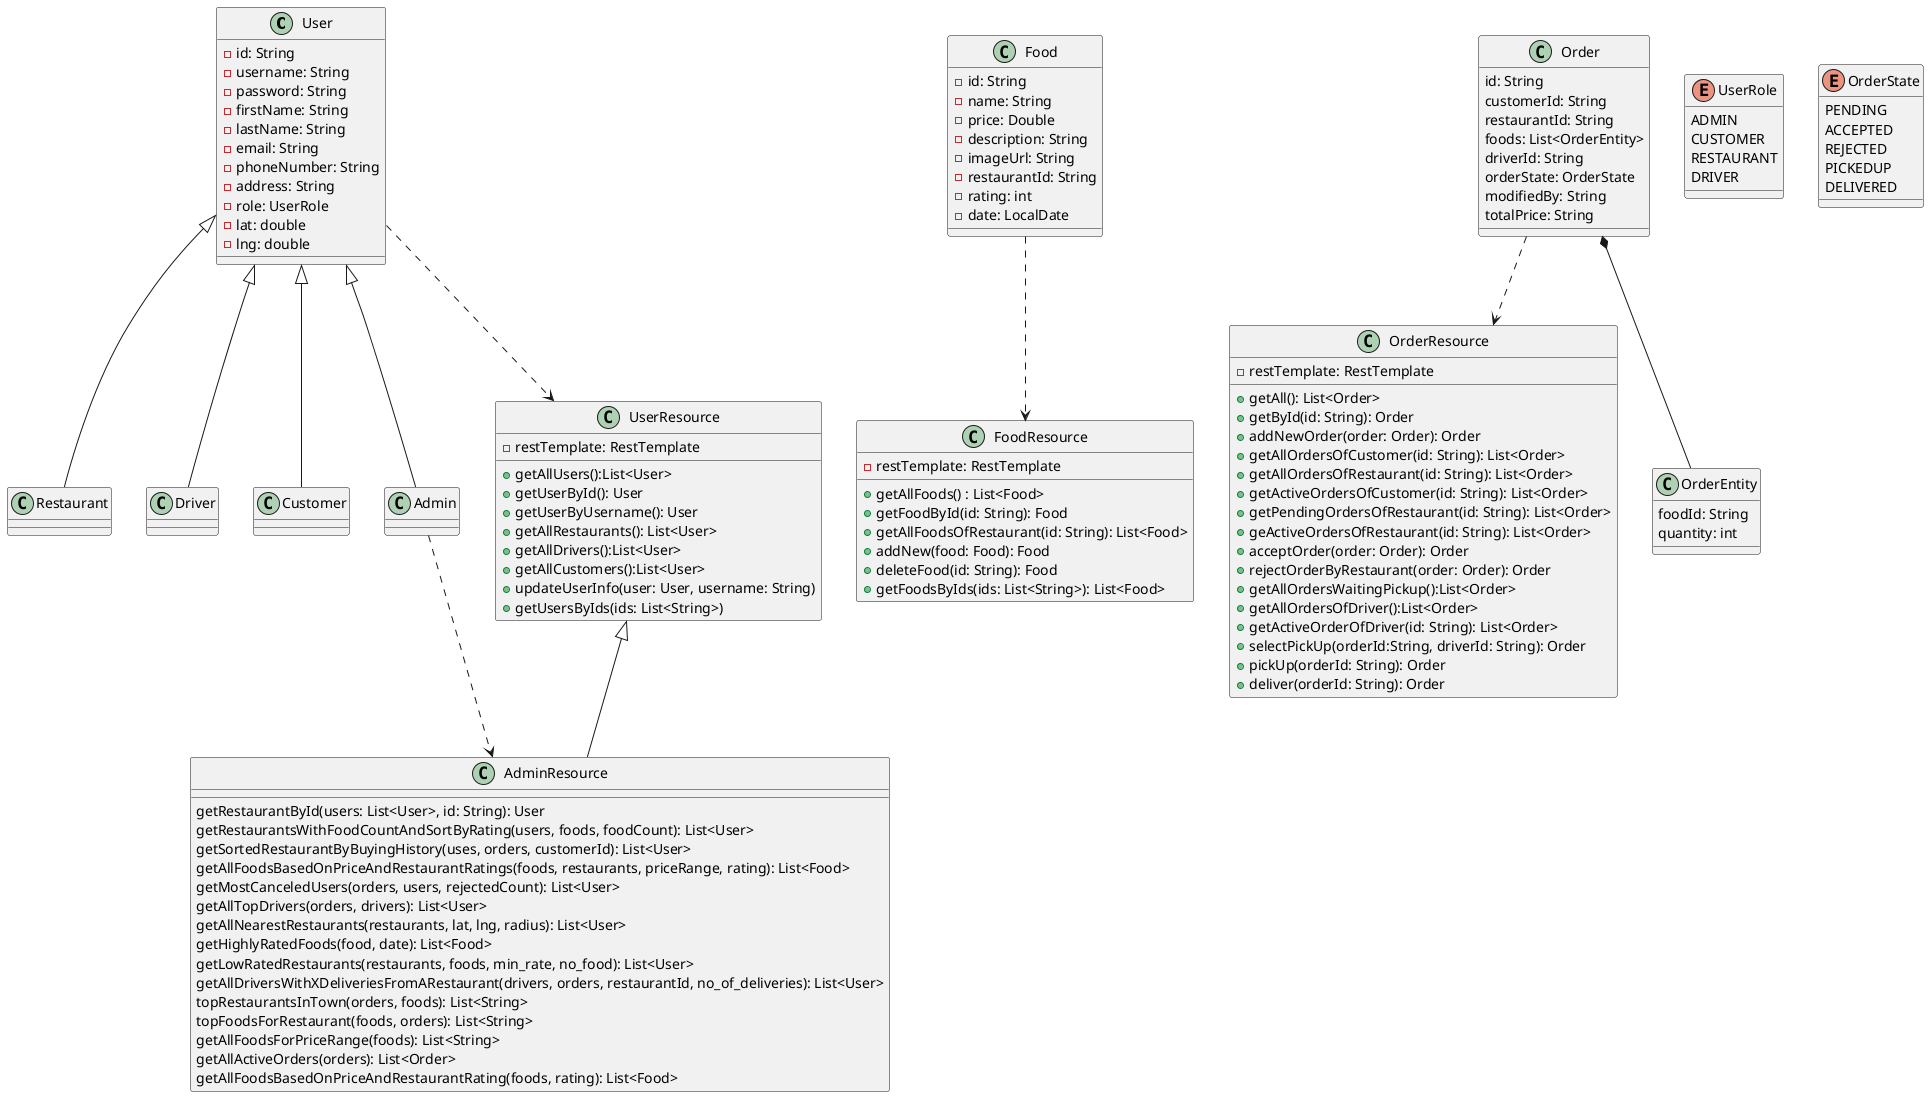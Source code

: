 @startuml

class User
User <|-- Restaurant
User <|-- Driver
User <|-- Customer
User <|-- Admin
UserResource <|-- AdminResource


class Food {
    -id: String
    -name: String
    -price: Double
    -description: String
    -imageUrl: String
    -restaurantId: String
    -rating: int
    -date: LocalDate
}

class FoodResource{
    -restTemplate: RestTemplate

    +getAllFoods() : List<Food>
    +getFoodById(id: String): Food
    +getAllFoodsOfRestaurant(id: String): List<Food>
    +addNew(food: Food): Food
    +deleteFood(id: String): Food
    +getFoodsByIds(ids: List<String>): List<Food>
}

Food ..> FoodResource
Admin ..> AdminResource

class AdminResource {

    getRestaurantById(users: List<User>, id: String): User
    getRestaurantsWithFoodCountAndSortByRating(users, foods, foodCount): List<User>
    getSortedRestaurantByBuyingHistory(uses, orders, customerId): List<User>
    getAllFoodsBasedOnPriceAndRestaurantRatings(foods, restaurants, priceRange, rating): List<Food>
    getMostCanceledUsers(orders, users, rejectedCount): List<User>
    getAllTopDrivers(orders, drivers): List<User>
    getAllNearestRestaurants(restaurants, lat, lng, radius): List<User>
    getHighlyRatedFoods(food, date): List<Food>
    getLowRatedRestaurants(restaurants, foods, min_rate, no_food): List<User>
    getAllDriversWithXDeliveriesFromARestaurant(drivers, orders, restaurantId, no_of_deliveries): List<User>
    topRestaurantsInTown(orders, foods): List<String>
    topFoodsForRestaurant(foods, orders): List<String>
    getAllFoodsForPriceRange(foods): List<String>
    getAllActiveOrders(orders): List<Order>
    getAllFoodsBasedOnPriceAndRestaurantRating(foods, rating): List<Food>
}


class OrderResource{
    -restTemplate: RestTemplate
    +getAll(): List<Order>
    +getById(id: String): Order
    +addNewOrder(order: Order): Order
    +getAllOrdersOfCustomer(id: String): List<Order>
    +getAllOrdersOfRestaurant(id: String): List<Order>
    +getActiveOrdersOfCustomer(id: String): List<Order>
    +getPendingOrdersOfRestaurant(id: String): List<Order>
    +geActiveOrdersOfRestaurant(id: String): List<Order>
    +acceptOrder(order: Order): Order
    +rejectOrderByRestaurant(order: Order): Order
    +getAllOrdersWaitingPickup():List<Order>
    +getAllOrdersOfDriver():List<Order>
    +getActiveOrderOfDriver(id: String): List<Order>
    +selectPickUp(orderId:String, driverId: String): Order
    +pickUp(orderId: String): Order
    +deliver(orderId: String): Order
}

class UserResource {
    -restTemplate: RestTemplate

    +getAllUsers():List<User>
    +getUserById(): User
    +getUserByUsername(): User
    +getAllRestaurants(): List<User>
    +getAllDrivers():List<User>
    +getAllCustomers():List<User>
    +updateUserInfo(user: User, username: String)
    +getUsersByIds(ids: List<String>)
}

User ..> UserResource

Order ..> OrderResource

class User {
    -id: String
    -username: String
    -password: String
    -firstName: String
    -lastName: String
    -email: String
    -phoneNumber: String
    -address: String
    -role: UserRole
    -lat: double
    -lng: double
}

class Order {
    id: String
    customerId: String
    restaurantId: String
    foods: List<OrderEntity>
    driverId: String
    orderState: OrderState
    modifiedBy: String
    totalPrice: String
}

class OrderEntity{
    foodId: String
    quantity: int
}
Order *-- OrderEntity
enum UserRole {
    ADMIN
    CUSTOMER
    RESTAURANT
    DRIVER
}

enum OrderState{
    PENDING
    ACCEPTED
    REJECTED
    PICKEDUP
    DELIVERED
}


@enduml
